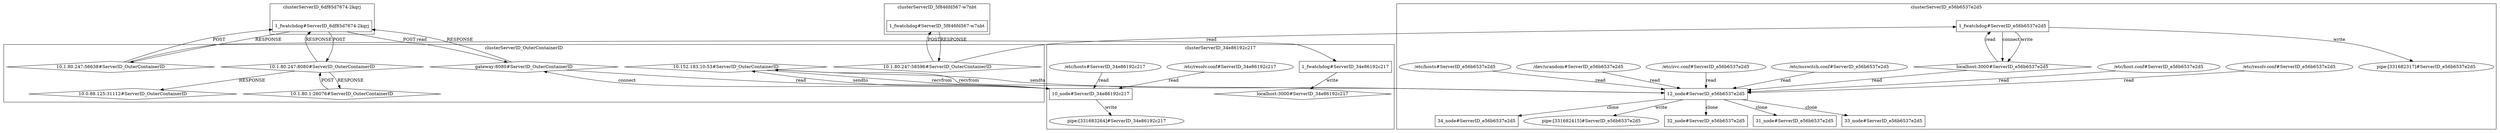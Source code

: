 digraph G {
	"gateway:8080#ServerID_OuterContainerID"->"1_fwatchdog#ServerID_6df85d7674-2kqrj"[ label="RESPONSE" ];
	"1_fwatchdog#ServerID_6df85d7674-2kqrj"->"gateway:8080#ServerID_OuterContainerID"[ label="POST" ];
	"10.1.80.247:56638#ServerID_OuterContainerID"->"1_fwatchdog#ServerID_6df85d7674-2kqrj"[ label="POST" ];
	"10.1.80.247:58596#ServerID_OuterContainerID"->"1_fwatchdog#ServerID_5f846fd567-w7nbt"[ label="POST" ];
	"10.1.80.247:8080#ServerID_OuterContainerID"->"1_fwatchdog#ServerID_6df85d7674-2kqrj"[ label="RESPONSE" ];
	"1_fwatchdog#ServerID_6df85d7674-2kqrj"->"10.1.80.247:8080#ServerID_OuterContainerID"[ label="POST" ];
	"1_fwatchdog#ServerID_5f846fd567-w7nbt"->"10.1.80.247:58596#ServerID_OuterContainerID"[ label="RESPONSE" ];
	"1_fwatchdog#ServerID_6df85d7674-2kqrj"->"10.1.80.247:56638#ServerID_OuterContainerID"[ label="RESPONSE" ];
	"1_fwatchdog#ServerID_34e86192c217"->"localhost:3000#ServerID_34e86192c217"[ label="write" ];
	"10.1.80.247:56638#ServerID_OuterContainerID"->"1_fwatchdog#ServerID_34e86192c217"[ label="read" ];
	"10_node#ServerID_34e86192c217"->"pipe:[331683264]#ServerID_34e86192c217"[ label="write" ];
	"/etc/hosts#ServerID_34e86192c217"->"10_node#ServerID_34e86192c217"[ label="read" ];
	"/etc/resolv.conf#ServerID_34e86192c217"->"10_node#ServerID_34e86192c217"[ label="read" ];
	"10_node#ServerID_34e86192c217"->"10.152.183.10:53#ServerID_OuterContainerID"[ label="sendto" ];
	"10.152.183.10:53#ServerID_OuterContainerID"->"10_node#ServerID_34e86192c217"[ label="recvfrom" ];
	"10.1.80.247:58596#ServerID_OuterContainerID"->"1_fwatchdog#ServerID_e56b6537e2d5"[ label="read" ];
	"10_node#ServerID_34e86192c217"->"gateway:8080#ServerID_OuterContainerID"[ label="connect" ];
	"localhost:3000#ServerID_e56b6537e2d5"->"1_fwatchdog#ServerID_e56b6537e2d5"[ label="read" ];
	"1_fwatchdog#ServerID_e56b6537e2d5"->"localhost:3000#ServerID_e56b6537e2d5"[ label="connect" ];
	"1_fwatchdog#ServerID_e56b6537e2d5"->"localhost:3000#ServerID_e56b6537e2d5"[ label="write" ];
	"/etc/resolv.conf#ServerID_e56b6537e2d5"->"12_node#ServerID_e56b6537e2d5"[ label="read" ];
	"/etc/nsswitch.conf#ServerID_e56b6537e2d5"->"12_node#ServerID_e56b6537e2d5"[ label="read" ];
	"/etc/host.conf#ServerID_e56b6537e2d5"->"12_node#ServerID_e56b6537e2d5"[ label="read" ];
	"/etc/svc.conf#ServerID_e56b6537e2d5"->"12_node#ServerID_e56b6537e2d5"[ label="read" ];
	"/dev/urandom#ServerID_e56b6537e2d5"->"12_node#ServerID_e56b6537e2d5"[ label="read" ];
	"12_node#ServerID_e56b6537e2d5"->"32_node#ServerID_e56b6537e2d5"[ label="clone" ];
	"12_node#ServerID_e56b6537e2d5"->"31_node#ServerID_e56b6537e2d5"[ label="clone" ];
	"12_node#ServerID_e56b6537e2d5"->"33_node#ServerID_e56b6537e2d5"[ label="clone" ];
	"12_node#ServerID_e56b6537e2d5"->"34_node#ServerID_e56b6537e2d5"[ label="clone" ];
	"/etc/hosts#ServerID_e56b6537e2d5"->"12_node#ServerID_e56b6537e2d5"[ label="read" ];
	"12_node#ServerID_e56b6537e2d5"->"10.152.183.10:53#ServerID_OuterContainerID"[ label="sendto" ];
	"10.152.183.10:53#ServerID_OuterContainerID"->"12_node#ServerID_e56b6537e2d5"[ label="recvfrom" ];
	"localhost:3000#ServerID_e56b6537e2d5"->"12_node#ServerID_e56b6537e2d5"[ label="read" ];
	"12_node#ServerID_e56b6537e2d5"->"pipe:[331682415]#ServerID_e56b6537e2d5"[ label="write" ];
	"1_fwatchdog#ServerID_e56b6537e2d5"->"pipe:[331682317]#ServerID_e56b6537e2d5"[ label="write" ];
	"gateway:8080#ServerID_OuterContainerID"->"10_node#ServerID_34e86192c217"[ label="read" ];
	"10.1.80.247:8080#ServerID_OuterContainerID"->"10.1.80.1:26076#ServerID_OuterContainerID"[ label="RESPONSE" ];
	"10.1.80.1:26076#ServerID_OuterContainerID"->"10.1.80.247:8080#ServerID_OuterContainerID"[ label="POST" ];
	"10.1.80.247:8080#ServerID_OuterContainerID"->"10.0.88.125:31112#ServerID_OuterContainerID"[ label="RESPONSE" ];
	subgraph "clusterServerID_34e86192c217" {
	label="clusterServerID_34e86192c217";
	"/etc/hosts#ServerID_34e86192c217" [ shape=ellipse ];
	"/etc/resolv.conf#ServerID_34e86192c217" [ shape=ellipse ];
	"10_node#ServerID_34e86192c217" [ shape=box ];
	"1_fwatchdog#ServerID_34e86192c217" [ shape=box ];
	"localhost:3000#ServerID_34e86192c217" [ shape=diamond ];
	"pipe:[331683264]#ServerID_34e86192c217" [ shape=ellipse ];

}
;
	subgraph "clusterServerID_5f846fd567-w7nbt" {
	label="clusterServerID_5f846fd567-w7nbt";
	"1_fwatchdog#ServerID_5f846fd567-w7nbt" [ shape=box ];

}
;
	subgraph "clusterServerID_6df85d7674-2kqrj" {
	label="clusterServerID_6df85d7674-2kqrj";
	"1_fwatchdog#ServerID_6df85d7674-2kqrj" [ shape=box ];

}
;
	subgraph "clusterServerID_OuterContainerID" {
	label="clusterServerID_OuterContainerID";
	"10.0.88.125:31112#ServerID_OuterContainerID" [ shape=diamond ];
	"10.1.80.1:26076#ServerID_OuterContainerID" [ shape=diamond ];
	"10.1.80.247:56638#ServerID_OuterContainerID" [ shape=diamond ];
	"10.1.80.247:58596#ServerID_OuterContainerID" [ shape=diamond ];
	"10.1.80.247:8080#ServerID_OuterContainerID" [ shape=diamond ];
	"10.152.183.10:53#ServerID_OuterContainerID" [ shape=diamond ];
	"gateway:8080#ServerID_OuterContainerID" [ shape=diamond ];

}
;
	subgraph "clusterServerID_e56b6537e2d5" {
	label="clusterServerID_e56b6537e2d5";
	"/dev/urandom#ServerID_e56b6537e2d5" [ shape=ellipse ];
	"/etc/host.conf#ServerID_e56b6537e2d5" [ shape=ellipse ];
	"/etc/hosts#ServerID_e56b6537e2d5" [ shape=ellipse ];
	"/etc/nsswitch.conf#ServerID_e56b6537e2d5" [ shape=ellipse ];
	"/etc/resolv.conf#ServerID_e56b6537e2d5" [ shape=ellipse ];
	"/etc/svc.conf#ServerID_e56b6537e2d5" [ shape=ellipse ];
	"12_node#ServerID_e56b6537e2d5" [ shape=box ];
	"1_fwatchdog#ServerID_e56b6537e2d5" [ shape=box ];
	"31_node#ServerID_e56b6537e2d5" [ shape=box ];
	"32_node#ServerID_e56b6537e2d5" [ shape=box ];
	"33_node#ServerID_e56b6537e2d5" [ shape=box ];
	"34_node#ServerID_e56b6537e2d5" [ shape=box ];
	"localhost:3000#ServerID_e56b6537e2d5" [ shape=diamond ];
	"pipe:[331682317]#ServerID_e56b6537e2d5" [ shape=ellipse ];
	"pipe:[331682415]#ServerID_e56b6537e2d5" [ shape=ellipse ];

}
;

}
